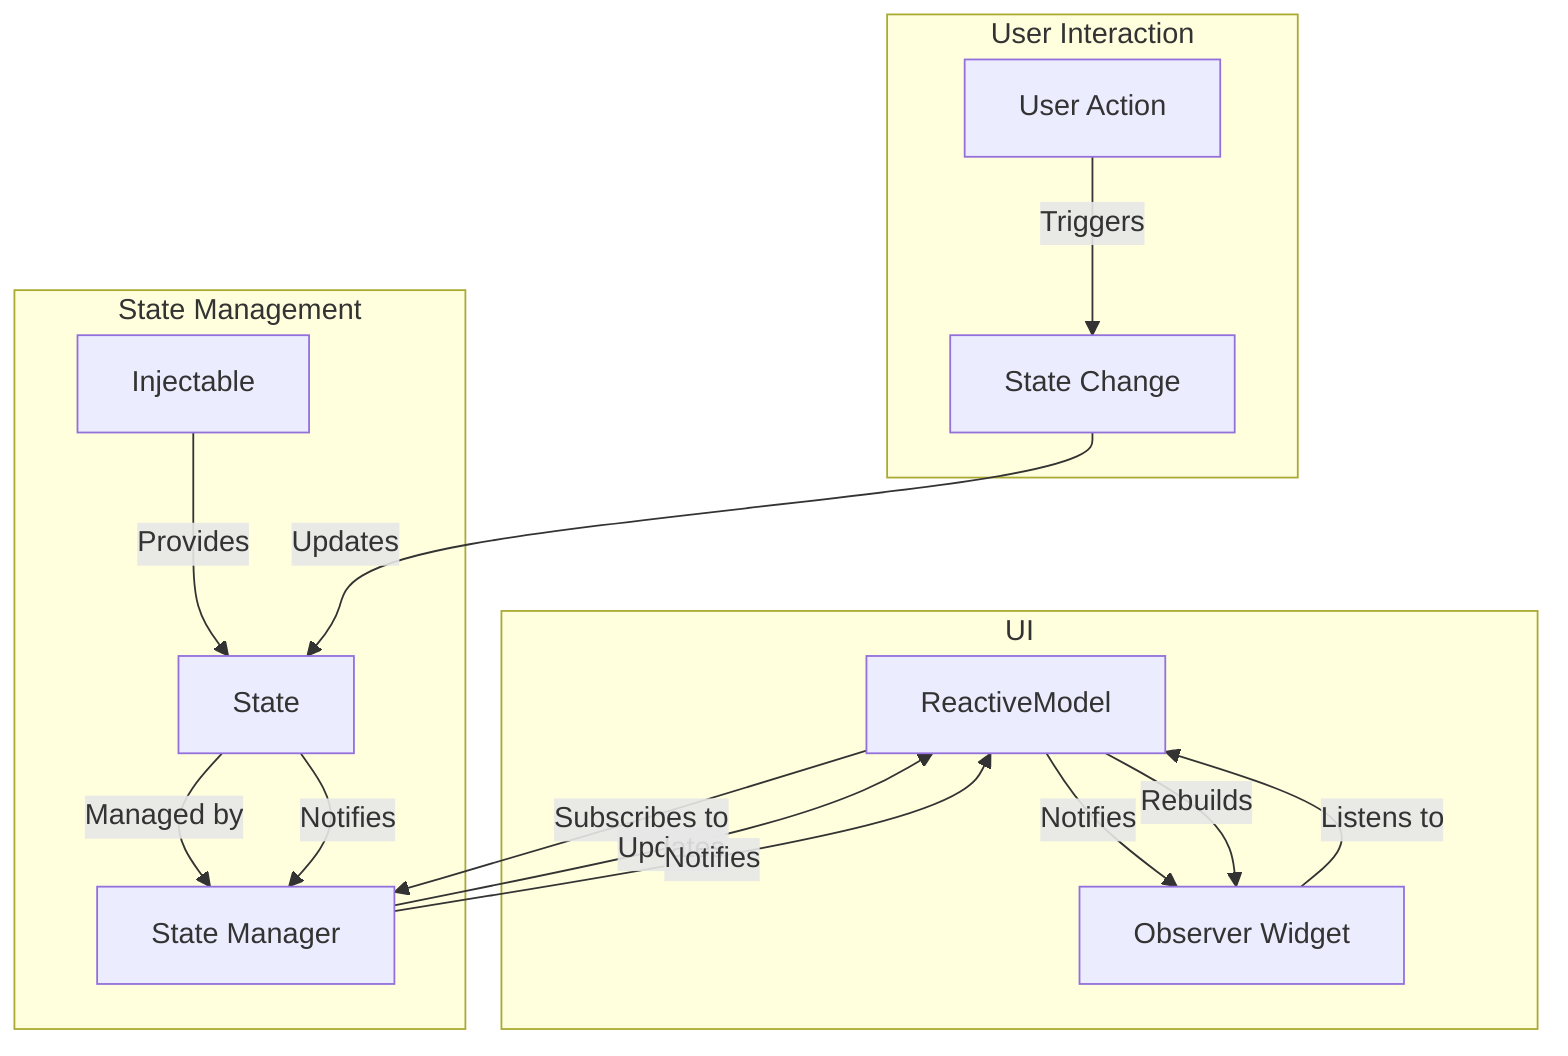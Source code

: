 graph TD
    subgraph UI
        A[ReactiveModel]
        B[Observer Widget]
    end
    
    subgraph State Management
        C[Injectable]
        D[State]
        E[State Manager]
    end

    subgraph User Interaction
        F[User Action]
        G[State Change]
    end

    A -->|Subscribes to| E
    B -->|Listens to| A
    C -->|Provides| D
    D -->|Managed by| E
    E -->|Updates| A
    A -->|Notifies| B

    F -->|Triggers| G
    G -->|Updates| D
    D -->|Notifies| E
    E -->|Notifies| A
    A -->|Rebuilds| B